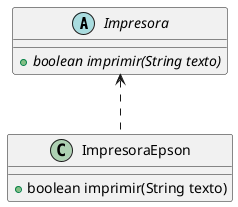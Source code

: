 @startuml
Impresora <.. ImpresoraEpson

abstract class Impresora {
{abstract} +boolean imprimir(String texto)
}

class ImpresoraEpson {
+boolean imprimir(String texto)
}
@enduml